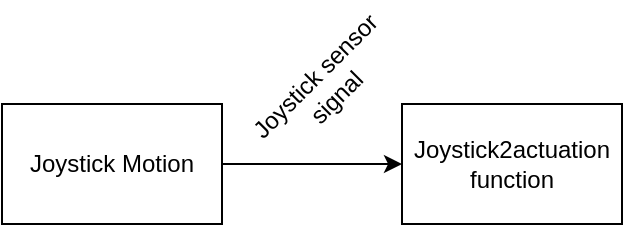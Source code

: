<mxfile version="17.5.0" type="github"><diagram id="hFHQ3wwzKY96bViruPiY" name="Page-1"><mxGraphModel dx="718" dy="375" grid="1" gridSize="10" guides="1" tooltips="1" connect="1" arrows="1" fold="1" page="1" pageScale="1" pageWidth="827" pageHeight="1169" math="0" shadow="0"><root><mxCell id="0"/><mxCell id="1" parent="0"/><mxCell id="jKuprzRFsTr9WlrhQ0jJ-2" value="Joystick Motion" style="rounded=0;whiteSpace=wrap;html=1;" vertex="1" parent="1"><mxGeometry x="160" y="80" width="110" height="60" as="geometry"/></mxCell><mxCell id="jKuprzRFsTr9WlrhQ0jJ-3" value="Joystick2actuation function" style="rounded=0;whiteSpace=wrap;html=1;" vertex="1" parent="1"><mxGeometry x="360" y="80" width="110" height="60" as="geometry"/></mxCell><mxCell id="jKuprzRFsTr9WlrhQ0jJ-4" value="" style="endArrow=classic;html=1;rounded=0;exitX=1;exitY=0.5;exitDx=0;exitDy=0;entryX=0;entryY=0.5;entryDx=0;entryDy=0;" edge="1" parent="1" source="jKuprzRFsTr9WlrhQ0jJ-2" target="jKuprzRFsTr9WlrhQ0jJ-3"><mxGeometry width="50" height="50" relative="1" as="geometry"><mxPoint x="260" y="170" as="sourcePoint"/><mxPoint x="310" y="120" as="targetPoint"/></mxGeometry></mxCell><mxCell id="jKuprzRFsTr9WlrhQ0jJ-5" value="Joystick sensor signal" style="text;html=1;strokeColor=none;fillColor=none;align=center;verticalAlign=middle;whiteSpace=wrap;rounded=0;rotation=-45;" vertex="1" parent="1"><mxGeometry x="276.32" y="56.06" width="90.79" height="29.21" as="geometry"/></mxCell></root></mxGraphModel></diagram></mxfile>